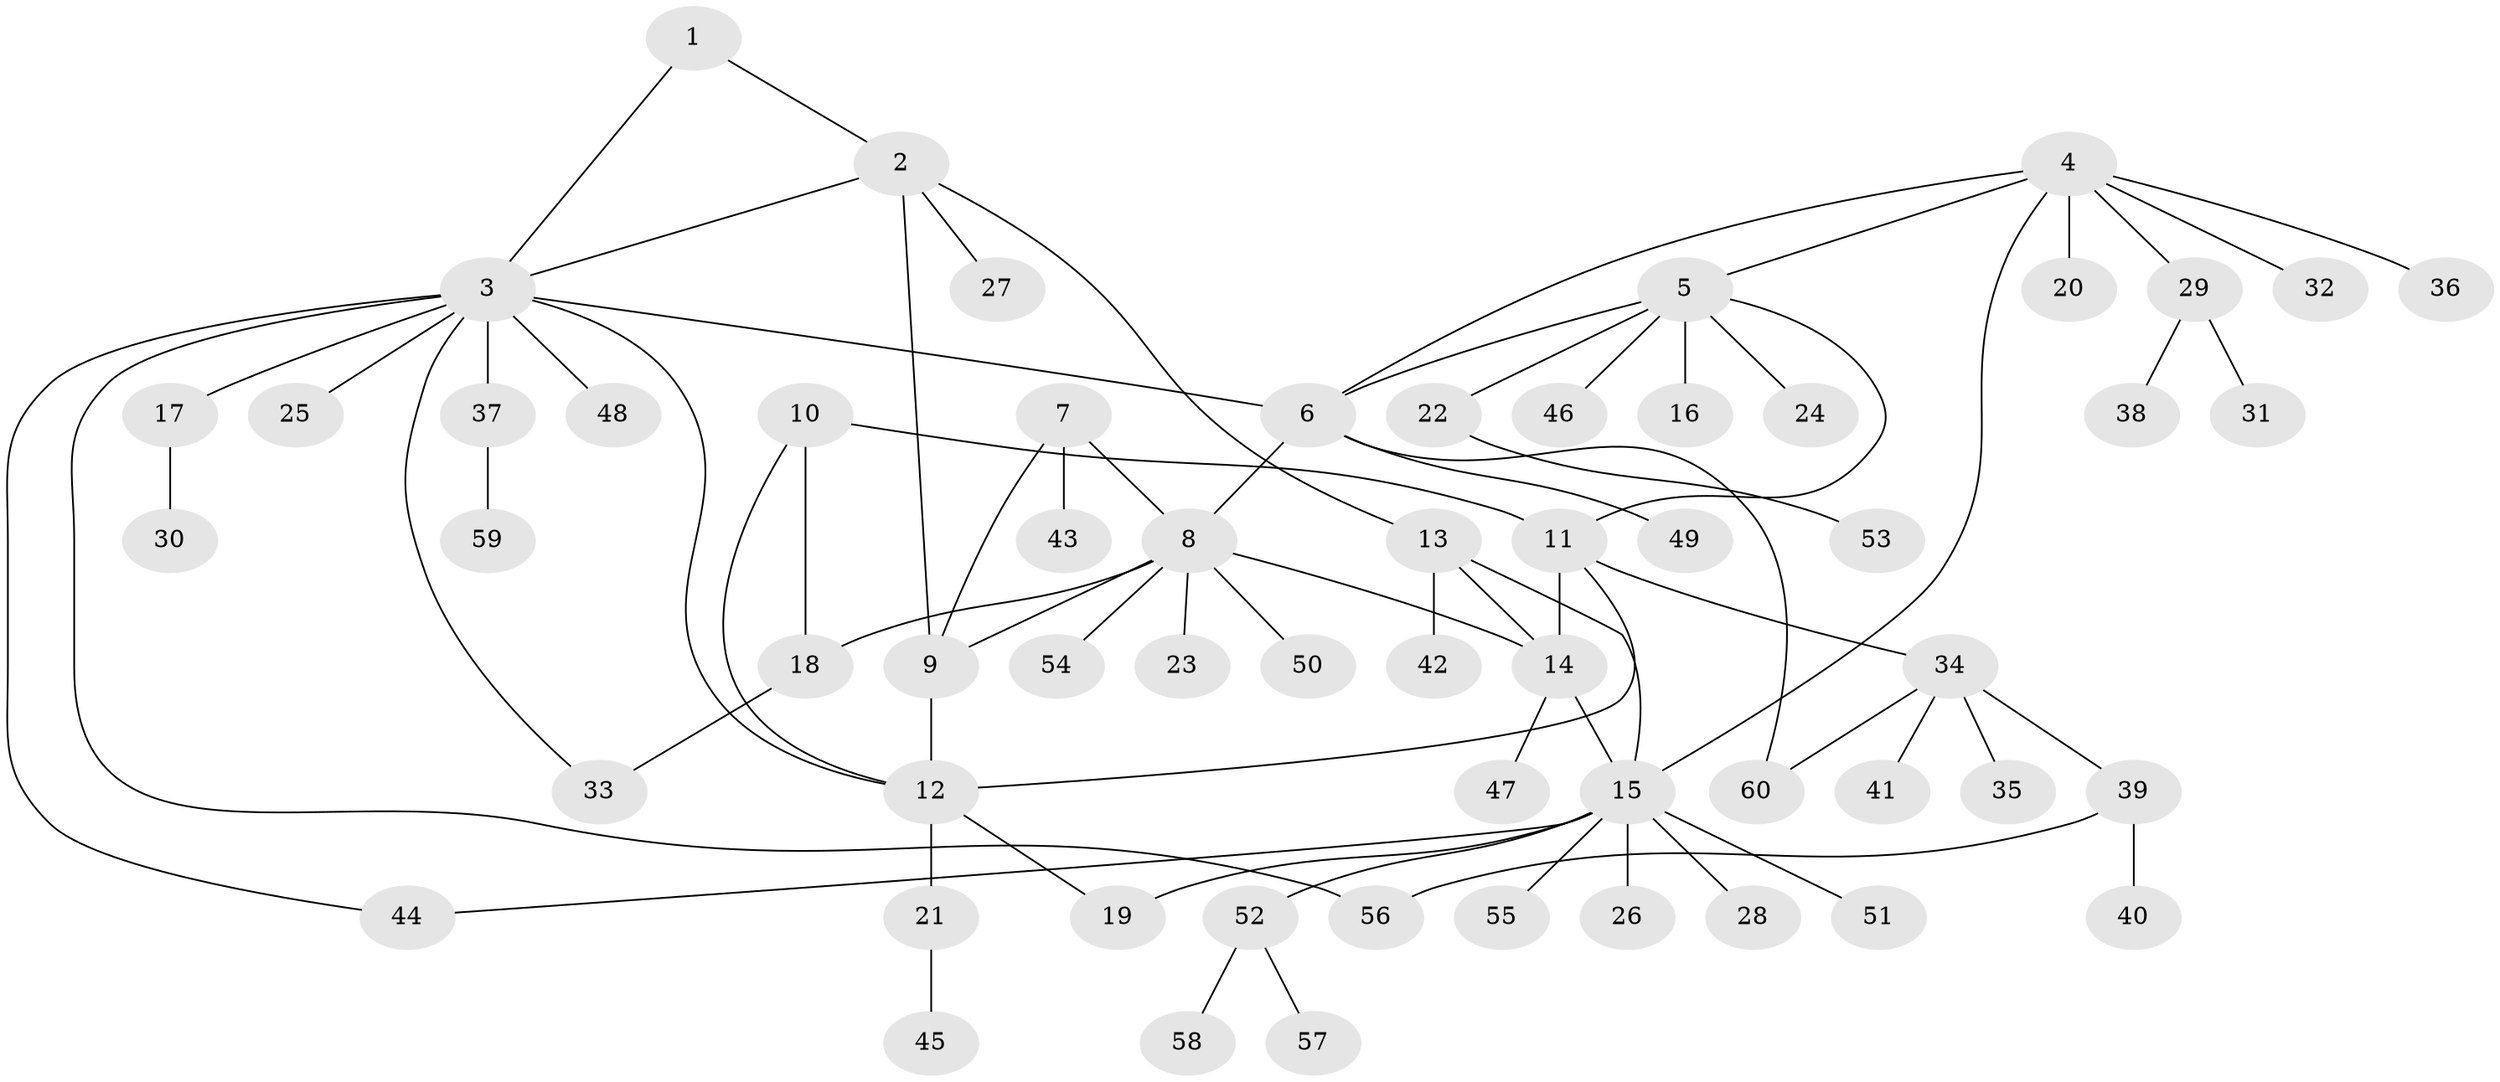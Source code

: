 // coarse degree distribution, {2: 0.2702702702702703, 4: 0.10810810810810811, 10: 0.02702702702702703, 6: 0.05405405405405406, 5: 0.05405405405405406, 9: 0.05405405405405406, 3: 0.02702702702702703, 1: 0.40540540540540543}
// Generated by graph-tools (version 1.1) at 2025/52/03/04/25 22:52:19]
// undirected, 60 vertices, 76 edges
graph export_dot {
  node [color=gray90,style=filled];
  1;
  2;
  3;
  4;
  5;
  6;
  7;
  8;
  9;
  10;
  11;
  12;
  13;
  14;
  15;
  16;
  17;
  18;
  19;
  20;
  21;
  22;
  23;
  24;
  25;
  26;
  27;
  28;
  29;
  30;
  31;
  32;
  33;
  34;
  35;
  36;
  37;
  38;
  39;
  40;
  41;
  42;
  43;
  44;
  45;
  46;
  47;
  48;
  49;
  50;
  51;
  52;
  53;
  54;
  55;
  56;
  57;
  58;
  59;
  60;
  1 -- 2;
  1 -- 3;
  2 -- 3;
  2 -- 9;
  2 -- 13;
  2 -- 27;
  3 -- 6;
  3 -- 12;
  3 -- 17;
  3 -- 25;
  3 -- 33;
  3 -- 37;
  3 -- 44;
  3 -- 48;
  3 -- 56;
  4 -- 5;
  4 -- 6;
  4 -- 15;
  4 -- 20;
  4 -- 29;
  4 -- 32;
  4 -- 36;
  5 -- 6;
  5 -- 11;
  5 -- 16;
  5 -- 22;
  5 -- 24;
  5 -- 46;
  6 -- 8;
  6 -- 49;
  6 -- 60;
  7 -- 8;
  7 -- 9;
  7 -- 43;
  8 -- 9;
  8 -- 14;
  8 -- 18;
  8 -- 23;
  8 -- 50;
  8 -- 54;
  9 -- 12;
  10 -- 11;
  10 -- 12;
  10 -- 18;
  11 -- 12;
  11 -- 14;
  11 -- 34;
  12 -- 19;
  12 -- 21;
  13 -- 14;
  13 -- 15;
  13 -- 42;
  14 -- 15;
  14 -- 47;
  15 -- 19;
  15 -- 26;
  15 -- 28;
  15 -- 44;
  15 -- 51;
  15 -- 52;
  15 -- 55;
  17 -- 30;
  18 -- 33;
  21 -- 45;
  22 -- 53;
  29 -- 31;
  29 -- 38;
  34 -- 35;
  34 -- 39;
  34 -- 41;
  34 -- 60;
  37 -- 59;
  39 -- 40;
  39 -- 56;
  52 -- 57;
  52 -- 58;
}
